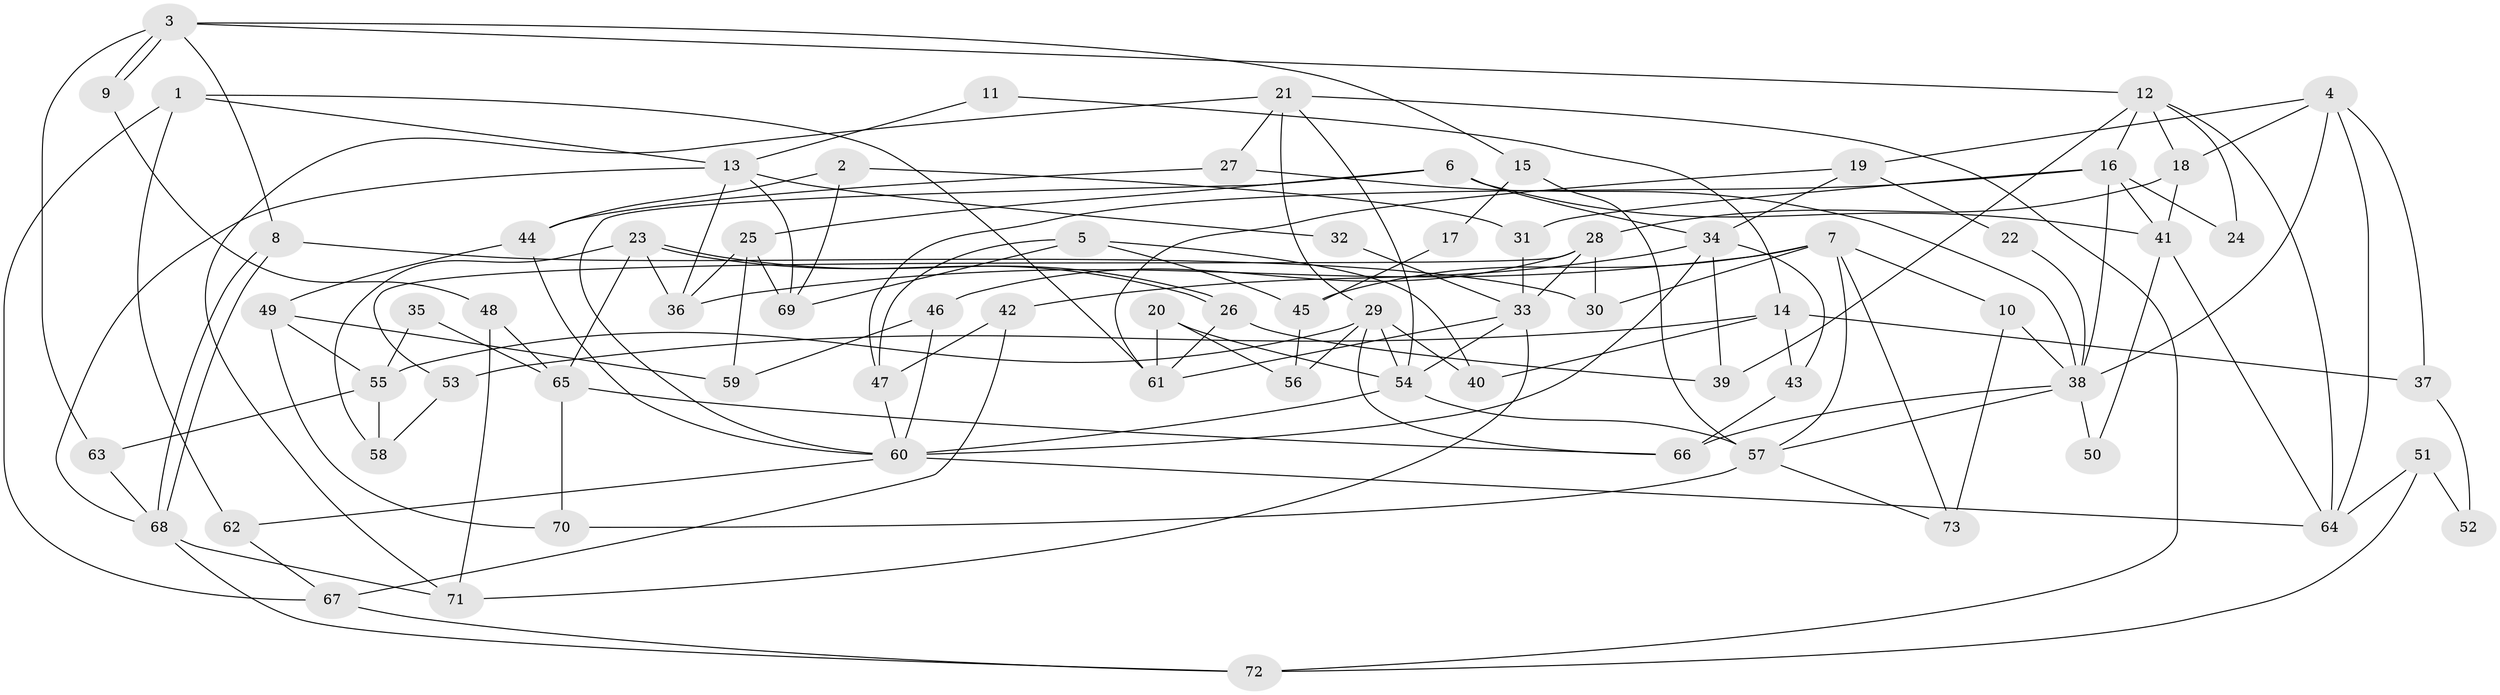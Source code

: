 // coarse degree distribution, {5: 0.22727272727272727, 7: 0.09090909090909091, 6: 0.18181818181818182, 3: 0.09090909090909091, 8: 0.09090909090909091, 2: 0.18181818181818182, 4: 0.09090909090909091, 9: 0.045454545454545456}
// Generated by graph-tools (version 1.1) at 2025/23/03/03/25 07:23:58]
// undirected, 73 vertices, 146 edges
graph export_dot {
graph [start="1"]
  node [color=gray90,style=filled];
  1;
  2;
  3;
  4;
  5;
  6;
  7;
  8;
  9;
  10;
  11;
  12;
  13;
  14;
  15;
  16;
  17;
  18;
  19;
  20;
  21;
  22;
  23;
  24;
  25;
  26;
  27;
  28;
  29;
  30;
  31;
  32;
  33;
  34;
  35;
  36;
  37;
  38;
  39;
  40;
  41;
  42;
  43;
  44;
  45;
  46;
  47;
  48;
  49;
  50;
  51;
  52;
  53;
  54;
  55;
  56;
  57;
  58;
  59;
  60;
  61;
  62;
  63;
  64;
  65;
  66;
  67;
  68;
  69;
  70;
  71;
  72;
  73;
  1 -- 62;
  1 -- 61;
  1 -- 13;
  1 -- 67;
  2 -- 31;
  2 -- 69;
  2 -- 44;
  3 -- 9;
  3 -- 9;
  3 -- 12;
  3 -- 8;
  3 -- 15;
  3 -- 63;
  4 -- 64;
  4 -- 18;
  4 -- 19;
  4 -- 37;
  4 -- 38;
  5 -- 69;
  5 -- 40;
  5 -- 45;
  5 -- 47;
  6 -- 60;
  6 -- 25;
  6 -- 34;
  6 -- 41;
  7 -- 57;
  7 -- 10;
  7 -- 30;
  7 -- 36;
  7 -- 45;
  7 -- 73;
  8 -- 68;
  8 -- 68;
  8 -- 30;
  9 -- 48;
  10 -- 73;
  10 -- 38;
  11 -- 13;
  11 -- 14;
  12 -- 39;
  12 -- 16;
  12 -- 18;
  12 -- 24;
  12 -- 64;
  13 -- 68;
  13 -- 32;
  13 -- 36;
  13 -- 69;
  14 -- 53;
  14 -- 43;
  14 -- 37;
  14 -- 40;
  15 -- 57;
  15 -- 17;
  16 -- 41;
  16 -- 38;
  16 -- 24;
  16 -- 31;
  16 -- 47;
  17 -- 45;
  18 -- 41;
  18 -- 28;
  19 -- 34;
  19 -- 22;
  19 -- 61;
  20 -- 61;
  20 -- 56;
  20 -- 54;
  21 -- 54;
  21 -- 72;
  21 -- 27;
  21 -- 29;
  21 -- 71;
  22 -- 38;
  23 -- 26;
  23 -- 26;
  23 -- 36;
  23 -- 58;
  23 -- 65;
  25 -- 59;
  25 -- 36;
  25 -- 69;
  26 -- 61;
  26 -- 39;
  27 -- 38;
  27 -- 44;
  28 -- 30;
  28 -- 33;
  28 -- 46;
  28 -- 53;
  29 -- 54;
  29 -- 40;
  29 -- 55;
  29 -- 56;
  29 -- 66;
  31 -- 33;
  32 -- 33;
  33 -- 54;
  33 -- 61;
  33 -- 71;
  34 -- 60;
  34 -- 39;
  34 -- 42;
  34 -- 43;
  35 -- 65;
  35 -- 55;
  37 -- 52;
  38 -- 66;
  38 -- 50;
  38 -- 57;
  41 -- 64;
  41 -- 50;
  42 -- 47;
  42 -- 67;
  43 -- 66;
  44 -- 49;
  44 -- 60;
  45 -- 56;
  46 -- 60;
  46 -- 59;
  47 -- 60;
  48 -- 65;
  48 -- 71;
  49 -- 55;
  49 -- 59;
  49 -- 70;
  51 -- 64;
  51 -- 72;
  51 -- 52;
  53 -- 58;
  54 -- 60;
  54 -- 57;
  55 -- 63;
  55 -- 58;
  57 -- 70;
  57 -- 73;
  60 -- 62;
  60 -- 64;
  62 -- 67;
  63 -- 68;
  65 -- 70;
  65 -- 66;
  67 -- 72;
  68 -- 71;
  68 -- 72;
}
